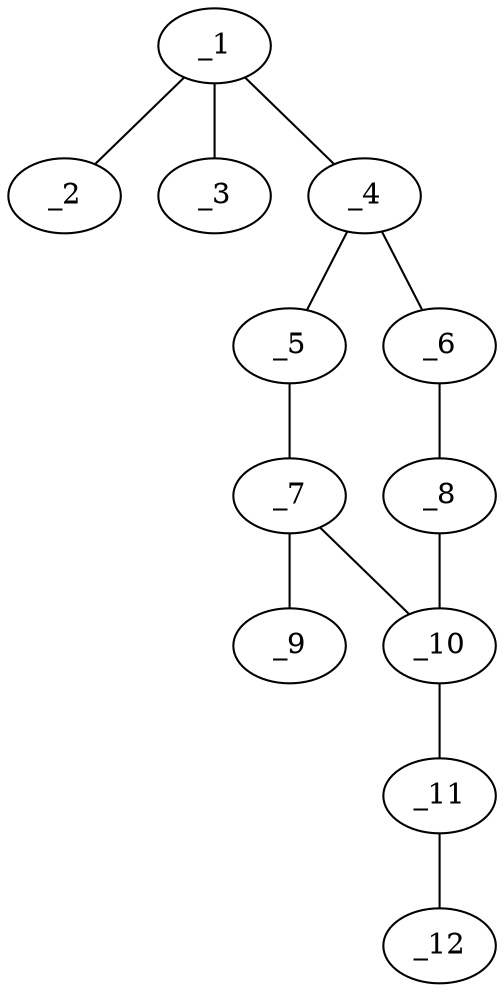graph molid62009 {
	_1	 [charge=0,
		chem=4,
		symbol="N  ",
		x="3.7321",
		y=2];
	_2	 [charge=0,
		chem=1,
		symbol="C  ",
		x="4.5981",
		y="2.5"];
	_1 -- _2	 [valence=1];
	_3	 [charge=0,
		chem=1,
		symbol="C  ",
		x="2.866",
		y="2.5"];
	_1 -- _3	 [valence=1];
	_4	 [charge=0,
		chem=1,
		symbol="C  ",
		x="3.7321",
		y=1];
	_1 -- _4	 [valence=1];
	_5	 [charge=0,
		chem=1,
		symbol="C  ",
		x="2.866",
		y="0.5"];
	_4 -- _5	 [valence=2];
	_6	 [charge=0,
		chem=1,
		symbol="C  ",
		x="4.5981",
		y="0.5"];
	_4 -- _6	 [valence=1];
	_7	 [charge=0,
		chem=1,
		symbol="C  ",
		x="2.866",
		y="-0.5"];
	_5 -- _7	 [valence=1];
	_8	 [charge=0,
		chem=1,
		symbol="C  ",
		x="4.5981",
		y="-0.5"];
	_6 -- _8	 [valence=2];
	_9	 [charge=0,
		chem=2,
		symbol="O  ",
		x=2,
		y="-1"];
	_7 -- _9	 [valence=1];
	_10	 [charge=0,
		chem=1,
		symbol="C  ",
		x="3.7321",
		y="-1"];
	_7 -- _10	 [valence=2];
	_8 -- _10	 [valence=1];
	_11	 [charge=0,
		chem=4,
		symbol="N  ",
		x="3.732",
		y="-2"];
	_10 -- _11	 [valence=1];
	_12	 [charge=0,
		chem=2,
		symbol="O  ",
		x="4.5981",
		y="-2.5"];
	_11 -- _12	 [valence=2];
}
